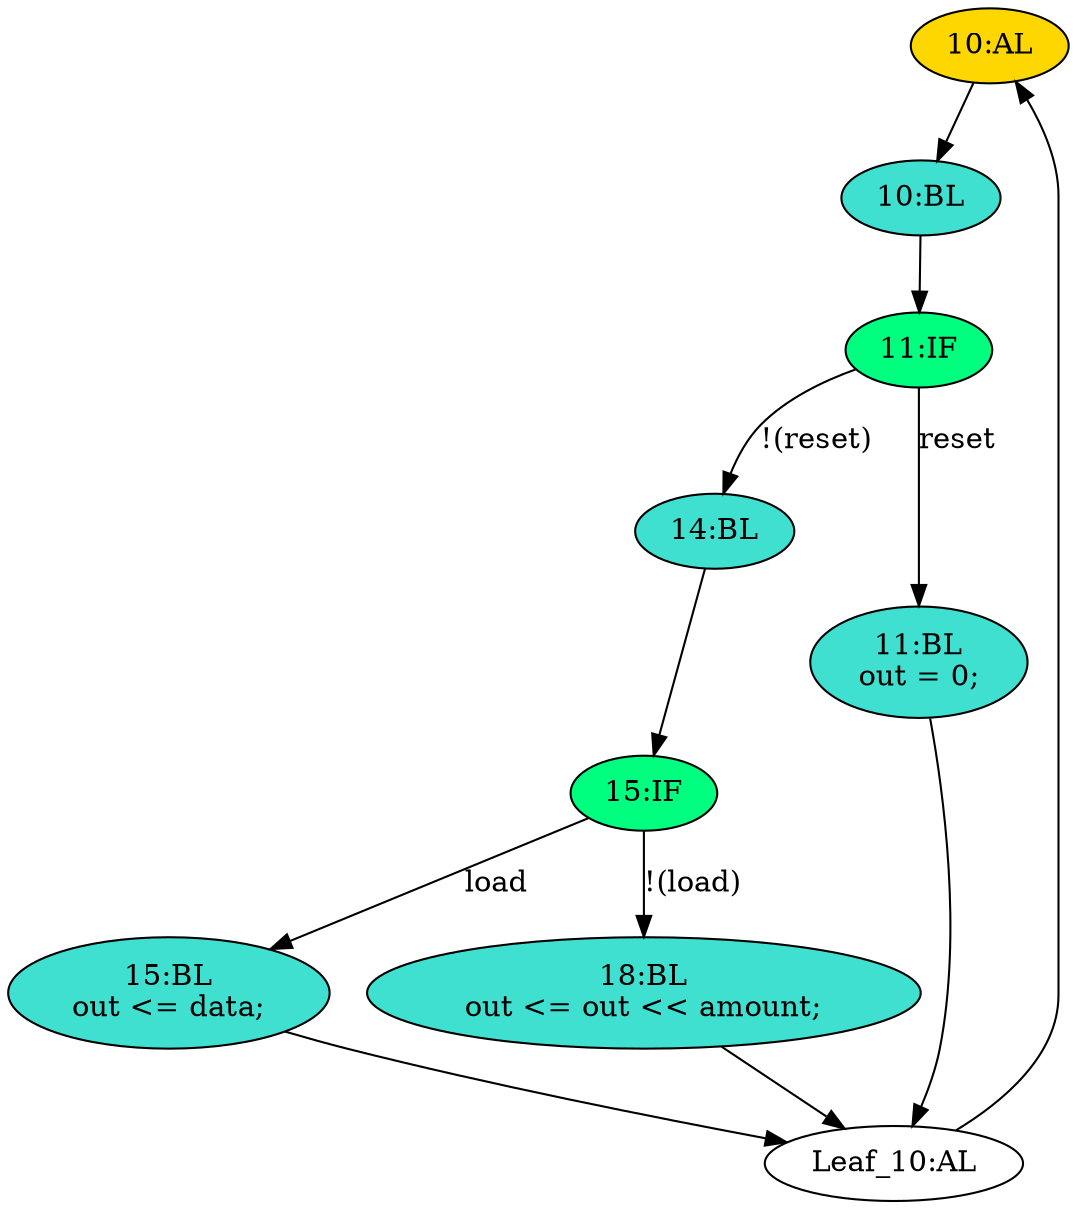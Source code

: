 strict digraph "compose( ,  )" {
	node [label="\N"];
	"10:AL"	[ast="<pyverilog.vparser.ast.Always object at 0x7fda91963610>",
		clk_sens=True,
		fillcolor=gold,
		label="10:AL",
		sens="['clk', 'reset']",
		statements="[]",
		style=filled,
		typ=Always,
		use_var="['load', 'reset', 'amount', 'data', 'out']"];
	"10:BL"	[ast="<pyverilog.vparser.ast.Block object at 0x7fda91963210>",
		fillcolor=turquoise,
		label="10:BL",
		statements="[]",
		style=filled,
		typ=Block];
	"10:AL" -> "10:BL"	[cond="[]",
		lineno=None];
	"14:BL"	[ast="<pyverilog.vparser.ast.Block object at 0x7fda91971150>",
		fillcolor=turquoise,
		label="14:BL",
		statements="[]",
		style=filled,
		typ=Block];
	"15:IF"	[ast="<pyverilog.vparser.ast.IfStatement object at 0x7fda9197d4d0>",
		fillcolor=springgreen,
		label="15:IF",
		statements="[]",
		style=filled,
		typ=IfStatement];
	"14:BL" -> "15:IF"	[cond="[]",
		lineno=None];
	"15:BL"	[ast="<pyverilog.vparser.ast.Block object at 0x7fda91971250>",
		fillcolor=turquoise,
		label="15:BL
out <= data;",
		statements="[<pyverilog.vparser.ast.NonblockingSubstitution object at 0x7fda9197dc50>]",
		style=filled,
		typ=Block];
	"Leaf_10:AL"	[def_var="['out']",
		label="Leaf_10:AL"];
	"15:BL" -> "Leaf_10:AL"	[cond="[]",
		lineno=None];
	"11:BL"	[ast="<pyverilog.vparser.ast.Block object at 0x7fda91963e10>",
		fillcolor=turquoise,
		label="11:BL
out = 0;",
		statements="[<pyverilog.vparser.ast.BlockingSubstitution object at 0x7fda9190ebd0>]",
		style=filled,
		typ=Block];
	"11:BL" -> "Leaf_10:AL"	[cond="[]",
		lineno=None];
	"15:IF" -> "15:BL"	[cond="['load']",
		label=load,
		lineno=15];
	"18:BL"	[ast="<pyverilog.vparser.ast.Block object at 0x7fda91966150>",
		fillcolor=turquoise,
		label="18:BL
out <= out << amount;",
		statements="[<pyverilog.vparser.ast.NonblockingSubstitution object at 0x7fda91966450>]",
		style=filled,
		typ=Block];
	"15:IF" -> "18:BL"	[cond="['load']",
		label="!(load)",
		lineno=15];
	"18:BL" -> "Leaf_10:AL"	[cond="[]",
		lineno=None];
	"11:IF"	[ast="<pyverilog.vparser.ast.IfStatement object at 0x7fda9190ecd0>",
		fillcolor=springgreen,
		label="11:IF",
		statements="[]",
		style=filled,
		typ=IfStatement];
	"11:IF" -> "14:BL"	[cond="['reset']",
		label="!(reset)",
		lineno=11];
	"11:IF" -> "11:BL"	[cond="['reset']",
		label=reset,
		lineno=11];
	"10:BL" -> "11:IF"	[cond="[]",
		lineno=None];
	"Leaf_10:AL" -> "10:AL";
}
